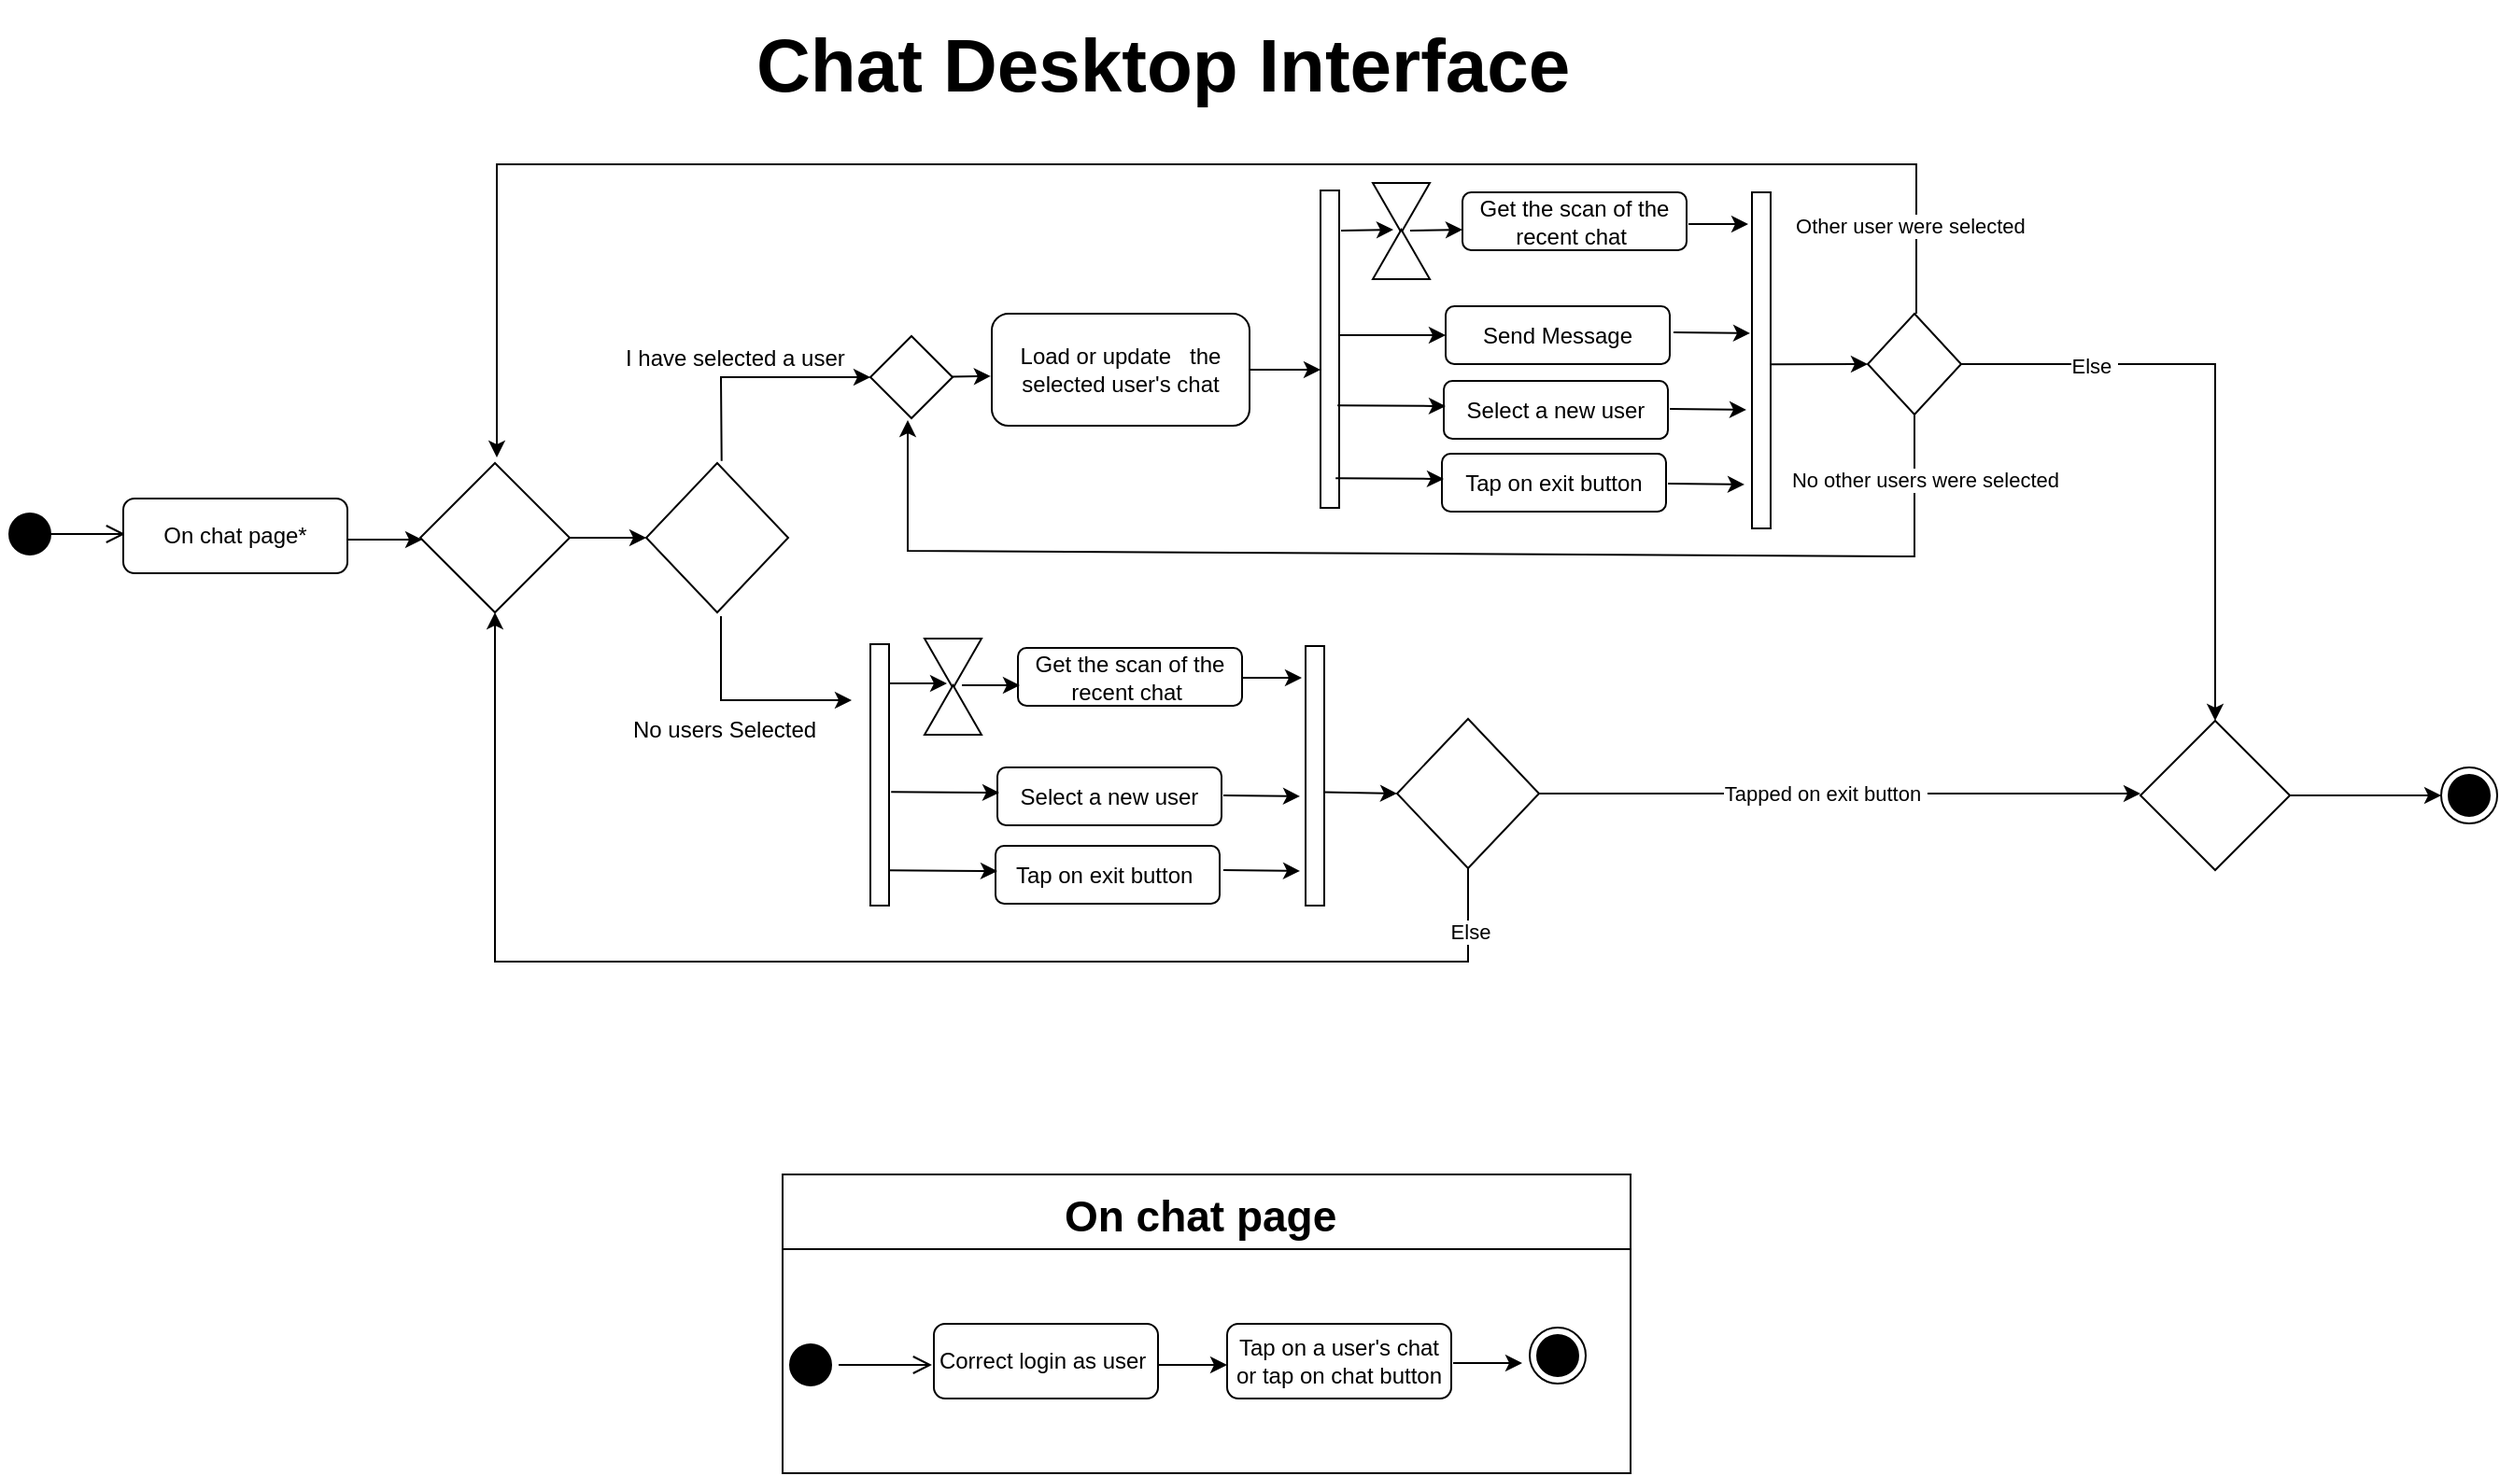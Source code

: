 <mxfile version="16.5.3" type="device"><diagram id="MX5RInLKPPg19xNyMhys" name="Page-1"><mxGraphModel dx="390" dy="199" grid="1" gridSize="10" guides="1" tooltips="1" connect="1" arrows="1" fold="1" page="1" pageScale="1" pageWidth="1654" pageHeight="1169" math="0" shadow="0"><root><mxCell id="0"/><mxCell id="1" parent="0"/><mxCell id="2vNUJ94y77a6gs8T_HCj-1" value="" style="ellipse;html=1;shape=startState;fillColor=#000000;strokeColor=#000000;" vertex="1" parent="1"><mxGeometry x="127" y="403" width="30" height="30" as="geometry"/></mxCell><mxCell id="2vNUJ94y77a6gs8T_HCj-2" value="" style="edgeStyle=orthogonalEdgeStyle;html=1;verticalAlign=bottom;endArrow=open;endSize=8;strokeColor=#000000;rounded=0;" edge="1" parent="1"><mxGeometry relative="1" as="geometry"><mxPoint x="193" y="418" as="targetPoint"/><mxPoint x="153" y="418" as="sourcePoint"/></mxGeometry></mxCell><mxCell id="2vNUJ94y77a6gs8T_HCj-4" value="Chat Desktop Interface " style="text;strokeColor=none;fillColor=none;align=left;verticalAlign=middle;spacingLeft=4;spacingRight=4;overflow=hidden;points=[[0,0.5],[1,0.5]];portConstraint=eastwest;rotatable=0;fontSize=40;fontStyle=1" vertex="1" parent="1"><mxGeometry x="525" y="132" width="667" height="60" as="geometry"/></mxCell><mxCell id="2vNUJ94y77a6gs8T_HCj-5" value="" style="rhombus;whiteSpace=wrap;html=1;strokeColor=#000000;" vertex="1" parent="1"><mxGeometry x="351" y="380" width="80" height="80" as="geometry"/></mxCell><mxCell id="2vNUJ94y77a6gs8T_HCj-6" value="On chat page*" style="rounded=1;whiteSpace=wrap;html=1;strokeColor=#000000;" vertex="1" parent="1"><mxGeometry x="192" y="399" width="120" height="40" as="geometry"/></mxCell><mxCell id="2vNUJ94y77a6gs8T_HCj-13" value="" style="rhombus;whiteSpace=wrap;html=1;strokeColor=#000000;" vertex="1" parent="1"><mxGeometry x="472" y="380" width="76" height="80" as="geometry"/></mxCell><mxCell id="2vNUJ94y77a6gs8T_HCj-17" value="" style="endArrow=classic;html=1;rounded=0;strokeColor=#000000;entryX=0;entryY=0.5;entryDx=0;entryDy=0;" edge="1" parent="1" source="2vNUJ94y77a6gs8T_HCj-5" target="2vNUJ94y77a6gs8T_HCj-13"><mxGeometry width="50" height="50" relative="1" as="geometry"><mxPoint x="362" y="447" as="sourcePoint"/><mxPoint x="412" y="397" as="targetPoint"/></mxGeometry></mxCell><mxCell id="2vNUJ94y77a6gs8T_HCj-18" value="" style="endArrow=classic;html=1;rounded=0;strokeColor=#000000;entryX=0;entryY=0.5;entryDx=0;entryDy=0;exitX=0.531;exitY=-0.014;exitDx=0;exitDy=0;exitPerimeter=0;" edge="1" parent="1" source="2vNUJ94y77a6gs8T_HCj-13" target="2vNUJ94y77a6gs8T_HCj-44"><mxGeometry width="50" height="50" relative="1" as="geometry"><mxPoint x="510" y="377" as="sourcePoint"/><mxPoint x="582" y="317" as="targetPoint"/><Array as="points"><mxPoint x="512" y="334"/></Array></mxGeometry></mxCell><mxCell id="2vNUJ94y77a6gs8T_HCj-22" value="I have selected a user " style="text;strokeColor=none;fillColor=none;align=left;verticalAlign=middle;spacingLeft=4;spacingRight=4;overflow=hidden;points=[[0,0.5],[1,0.5]];portConstraint=eastwest;rotatable=0;" vertex="1" parent="1"><mxGeometry x="455" y="308" width="136" height="30" as="geometry"/></mxCell><mxCell id="2vNUJ94y77a6gs8T_HCj-23" value="" style="html=1;points=[];perimeter=orthogonalPerimeter;strokeColor=#000000;" vertex="1" parent="1"><mxGeometry x="833" y="234" width="10" height="170" as="geometry"/></mxCell><mxCell id="2vNUJ94y77a6gs8T_HCj-24" value="Send Message" style="rounded=1;whiteSpace=wrap;html=1;strokeColor=#000000;" vertex="1" parent="1"><mxGeometry x="900" y="296" width="120" height="31" as="geometry"/></mxCell><mxCell id="2vNUJ94y77a6gs8T_HCj-25" value="" style="triangle;whiteSpace=wrap;html=1;strokeColor=#000000;rotation=90;" vertex="1" parent="1"><mxGeometry x="863" y="228" width="26.5" height="30.5" as="geometry"/></mxCell><mxCell id="2vNUJ94y77a6gs8T_HCj-26" value="" style="triangle;whiteSpace=wrap;html=1;strokeColor=#000000;rotation=-90;" vertex="1" parent="1"><mxGeometry x="863" y="253" width="26.5" height="30.5" as="geometry"/></mxCell><mxCell id="2vNUJ94y77a6gs8T_HCj-27" value="Get the scan of the recent chat&amp;nbsp;" style="rounded=1;whiteSpace=wrap;html=1;strokeColor=#000000;" vertex="1" parent="1"><mxGeometry x="909" y="235" width="120" height="31" as="geometry"/></mxCell><mxCell id="2vNUJ94y77a6gs8T_HCj-28" value="" style="html=1;points=[];perimeter=orthogonalPerimeter;strokeColor=#000000;" vertex="1" parent="1"><mxGeometry x="1064" y="235" width="10" height="180" as="geometry"/></mxCell><mxCell id="2vNUJ94y77a6gs8T_HCj-33" value="Select a new user" style="rounded=1;whiteSpace=wrap;html=1;strokeColor=#000000;" vertex="1" parent="1"><mxGeometry x="899" y="336" width="120" height="31" as="geometry"/></mxCell><mxCell id="2vNUJ94y77a6gs8T_HCj-34" value="Tap on exit button" style="rounded=1;whiteSpace=wrap;html=1;strokeColor=#000000;" vertex="1" parent="1"><mxGeometry x="898" y="375" width="120" height="31" as="geometry"/></mxCell><mxCell id="2vNUJ94y77a6gs8T_HCj-44" value="" style="rhombus;whiteSpace=wrap;html=1;strokeColor=#000000;" vertex="1" parent="1"><mxGeometry x="592" y="312" width="44" height="44" as="geometry"/></mxCell><mxCell id="2vNUJ94y77a6gs8T_HCj-46" value="" style="endArrow=classic;html=1;rounded=0;strokeColor=#000000;" edge="1" parent="1" source="2vNUJ94y77a6gs8T_HCj-52" target="2vNUJ94y77a6gs8T_HCj-23"><mxGeometry width="50" height="50" relative="1" as="geometry"><mxPoint x="807" y="333" as="sourcePoint"/><mxPoint x="844" y="325" as="targetPoint"/></mxGeometry></mxCell><mxCell id="2vNUJ94y77a6gs8T_HCj-52" value="Load or update&amp;nbsp; &amp;nbsp;the selected user's chat" style="rounded=1;whiteSpace=wrap;html=1;strokeColor=#000000;" vertex="1" parent="1"><mxGeometry x="657" y="300" width="138" height="60" as="geometry"/></mxCell><mxCell id="2vNUJ94y77a6gs8T_HCj-54" value="" style="rhombus;whiteSpace=wrap;html=1;strokeColor=#000000;" vertex="1" parent="1"><mxGeometry x="1126" y="300" width="50" height="54" as="geometry"/></mxCell><mxCell id="2vNUJ94y77a6gs8T_HCj-55" value="" style="endArrow=classic;html=1;rounded=0;strokeColor=#000000;entryX=0.5;entryY=0;entryDx=0;entryDy=0;" edge="1" parent="1" source="2vNUJ94y77a6gs8T_HCj-54" target="2vNUJ94y77a6gs8T_HCj-98"><mxGeometry width="50" height="50" relative="1" as="geometry"><mxPoint x="1172" y="357" as="sourcePoint"/><mxPoint x="1312" y="487" as="targetPoint"/><Array as="points"><mxPoint x="1312" y="327"/><mxPoint x="1312" y="427"/></Array></mxGeometry></mxCell><mxCell id="2vNUJ94y77a6gs8T_HCj-59" value="Else&amp;nbsp;" style="edgeLabel;html=1;align=center;verticalAlign=middle;resizable=0;points=[];" vertex="1" connectable="0" parent="2vNUJ94y77a6gs8T_HCj-55"><mxGeometry x="-0.19" y="1" relative="1" as="geometry"><mxPoint x="-62" y="2" as="offset"/></mxGeometry></mxCell><mxCell id="2vNUJ94y77a6gs8T_HCj-56" value="" style="endArrow=classic;html=1;rounded=0;strokeColor=#000000;exitX=0.5;exitY=1;exitDx=0;exitDy=0;" edge="1" parent="1" source="2vNUJ94y77a6gs8T_HCj-54"><mxGeometry width="50" height="50" relative="1" as="geometry"><mxPoint x="1156.003" y="353.996" as="sourcePoint"/><mxPoint x="612" y="357" as="targetPoint"/><Array as="points"><mxPoint x="1151" y="430"/><mxPoint x="612" y="427"/></Array></mxGeometry></mxCell><mxCell id="2vNUJ94y77a6gs8T_HCj-58" value="No other users were selected&amp;nbsp;" style="edgeLabel;html=1;align=center;verticalAlign=middle;resizable=0;points=[];" vertex="1" connectable="0" parent="2vNUJ94y77a6gs8T_HCj-56"><mxGeometry x="-0.143" y="-1" relative="1" as="geometry"><mxPoint x="224" y="-39" as="offset"/></mxGeometry></mxCell><mxCell id="2vNUJ94y77a6gs8T_HCj-60" value="" style="endArrow=classic;html=1;rounded=0;strokeColor=#000000;endFill=1;" edge="1" parent="1"><mxGeometry width="50" height="50" relative="1" as="geometry"><mxPoint x="1152" y="300" as="sourcePoint"/><mxPoint x="392" y="377" as="targetPoint"/><Array as="points"><mxPoint x="1152" y="220"/><mxPoint x="614" y="220"/><mxPoint x="392" y="220"/></Array></mxGeometry></mxCell><mxCell id="2vNUJ94y77a6gs8T_HCj-61" value="Other user were selected&amp;nbsp;" style="edgeLabel;html=1;align=center;verticalAlign=middle;resizable=0;points=[];" vertex="1" connectable="0" parent="2vNUJ94y77a6gs8T_HCj-60"><mxGeometry x="-0.905" y="2" relative="1" as="geometry"><mxPoint as="offset"/></mxGeometry></mxCell><mxCell id="2vNUJ94y77a6gs8T_HCj-62" value="" style="endArrow=classic;html=1;rounded=0;strokeColor=#000000;entryX=0;entryY=0.5;entryDx=0;entryDy=0;" edge="1" parent="1" source="2vNUJ94y77a6gs8T_HCj-23" target="2vNUJ94y77a6gs8T_HCj-24"><mxGeometry width="50" height="50" relative="1" as="geometry"><mxPoint x="842" y="347" as="sourcePoint"/><mxPoint x="892" y="297" as="targetPoint"/></mxGeometry></mxCell><mxCell id="2vNUJ94y77a6gs8T_HCj-63" value="" style="endArrow=classic;html=1;rounded=0;strokeColor=#000000;entryX=0;entryY=0.5;entryDx=0;entryDy=0;exitX=0.911;exitY=0.389;exitDx=0;exitDy=0;exitPerimeter=0;" edge="1" parent="1"><mxGeometry width="50" height="50" relative="1" as="geometry"><mxPoint x="842.11" y="349.13" as="sourcePoint"/><mxPoint x="900" y="349.5" as="targetPoint"/></mxGeometry></mxCell><mxCell id="2vNUJ94y77a6gs8T_HCj-64" value="" style="endArrow=classic;html=1;rounded=0;strokeColor=#000000;entryX=0;entryY=0.5;entryDx=0;entryDy=0;exitX=0.911;exitY=0.389;exitDx=0;exitDy=0;exitPerimeter=0;" edge="1" parent="1"><mxGeometry width="50" height="50" relative="1" as="geometry"><mxPoint x="841.11" y="388.13" as="sourcePoint"/><mxPoint x="899" y="388.5" as="targetPoint"/></mxGeometry></mxCell><mxCell id="2vNUJ94y77a6gs8T_HCj-65" value="" style="endArrow=classic;html=1;rounded=0;strokeColor=#000000;" edge="1" parent="1"><mxGeometry width="50" height="50" relative="1" as="geometry"><mxPoint x="844" y="255.5" as="sourcePoint"/><mxPoint x="872" y="255" as="targetPoint"/></mxGeometry></mxCell><mxCell id="2vNUJ94y77a6gs8T_HCj-66" value="" style="endArrow=classic;html=1;rounded=0;strokeColor=#000000;entryX=0;entryY=0.5;entryDx=0;entryDy=0;" edge="1" parent="1"><mxGeometry width="50" height="50" relative="1" as="geometry"><mxPoint x="1022" y="310" as="sourcePoint"/><mxPoint x="1063" y="310.5" as="targetPoint"/></mxGeometry></mxCell><mxCell id="2vNUJ94y77a6gs8T_HCj-67" value="" style="endArrow=classic;html=1;rounded=0;strokeColor=#000000;entryX=0;entryY=0.5;entryDx=0;entryDy=0;" edge="1" parent="1"><mxGeometry width="50" height="50" relative="1" as="geometry"><mxPoint x="1020.0" y="351" as="sourcePoint"/><mxPoint x="1061" y="351.5" as="targetPoint"/></mxGeometry></mxCell><mxCell id="2vNUJ94y77a6gs8T_HCj-68" value="" style="endArrow=classic;html=1;rounded=0;strokeColor=#000000;entryX=0;entryY=0.5;entryDx=0;entryDy=0;" edge="1" parent="1"><mxGeometry width="50" height="50" relative="1" as="geometry"><mxPoint x="1019.0" y="391" as="sourcePoint"/><mxPoint x="1060" y="391.5" as="targetPoint"/></mxGeometry></mxCell><mxCell id="2vNUJ94y77a6gs8T_HCj-69" value="" style="endArrow=classic;html=1;rounded=0;strokeColor=#000000;" edge="1" parent="1"><mxGeometry width="50" height="50" relative="1" as="geometry"><mxPoint x="1030.0" y="252" as="sourcePoint"/><mxPoint x="1062" y="252" as="targetPoint"/></mxGeometry></mxCell><mxCell id="2vNUJ94y77a6gs8T_HCj-71" value="" style="endArrow=classic;html=1;rounded=0;strokeColor=#000000;" edge="1" parent="1"><mxGeometry width="50" height="50" relative="1" as="geometry"><mxPoint x="512" y="462.0" as="sourcePoint"/><mxPoint x="582" y="507" as="targetPoint"/><Array as="points"><mxPoint x="512" y="507"/></Array></mxGeometry></mxCell><mxCell id="2vNUJ94y77a6gs8T_HCj-72" value="" style="endArrow=classic;html=1;rounded=0;fontSize=18;strokeColor=#000000;entryX=0.003;entryY=0.624;entryDx=0;entryDy=0;entryPerimeter=0;exitX=0.95;exitY=0.586;exitDx=0;exitDy=0;exitPerimeter=0;" edge="1" parent="1"><mxGeometry width="50" height="50" relative="1" as="geometry"><mxPoint x="635.8" y="333.784" as="sourcePoint"/><mxPoint x="656.438" y="333.44" as="targetPoint"/></mxGeometry></mxCell><mxCell id="2vNUJ94y77a6gs8T_HCj-74" value="No users Selected " style="text;strokeColor=none;fillColor=none;align=left;verticalAlign=middle;spacingLeft=4;spacingRight=4;overflow=hidden;points=[[0,0.5],[1,0.5]];portConstraint=eastwest;rotatable=0;" vertex="1" parent="1"><mxGeometry x="459" y="507" width="136" height="30" as="geometry"/></mxCell><mxCell id="2vNUJ94y77a6gs8T_HCj-75" value="" style="html=1;points=[];perimeter=orthogonalPerimeter;strokeColor=#000000;" vertex="1" parent="1"><mxGeometry x="592" y="477" width="10" height="140" as="geometry"/></mxCell><mxCell id="2vNUJ94y77a6gs8T_HCj-77" value="" style="triangle;whiteSpace=wrap;html=1;strokeColor=#000000;rotation=90;" vertex="1" parent="1"><mxGeometry x="623" y="472" width="26.5" height="30.5" as="geometry"/></mxCell><mxCell id="2vNUJ94y77a6gs8T_HCj-78" value="" style="triangle;whiteSpace=wrap;html=1;strokeColor=#000000;rotation=-90;" vertex="1" parent="1"><mxGeometry x="623" y="497" width="26.5" height="30.5" as="geometry"/></mxCell><mxCell id="2vNUJ94y77a6gs8T_HCj-80" value="" style="html=1;points=[];perimeter=orthogonalPerimeter;strokeColor=#000000;" vertex="1" parent="1"><mxGeometry x="825" y="478" width="10" height="139" as="geometry"/></mxCell><mxCell id="2vNUJ94y77a6gs8T_HCj-81" value="Select a new user" style="rounded=1;whiteSpace=wrap;html=1;strokeColor=#000000;" vertex="1" parent="1"><mxGeometry x="660" y="543" width="120" height="31" as="geometry"/></mxCell><mxCell id="2vNUJ94y77a6gs8T_HCj-82" value="Tap on exit button&amp;nbsp;" style="rounded=1;whiteSpace=wrap;html=1;strokeColor=#000000;" vertex="1" parent="1"><mxGeometry x="659" y="585" width="120" height="31" as="geometry"/></mxCell><mxCell id="2vNUJ94y77a6gs8T_HCj-84" value="" style="endArrow=classic;html=1;rounded=0;strokeColor=#000000;entryX=0;entryY=0.5;entryDx=0;entryDy=0;exitX=0.911;exitY=0.389;exitDx=0;exitDy=0;exitPerimeter=0;" edge="1" parent="1"><mxGeometry width="50" height="50" relative="1" as="geometry"><mxPoint x="603.11" y="556.13" as="sourcePoint"/><mxPoint x="661" y="556.5" as="targetPoint"/></mxGeometry></mxCell><mxCell id="2vNUJ94y77a6gs8T_HCj-85" value="" style="endArrow=classic;html=1;rounded=0;strokeColor=#000000;entryX=0;entryY=0.5;entryDx=0;entryDy=0;exitX=0.911;exitY=0.389;exitDx=0;exitDy=0;exitPerimeter=0;" edge="1" parent="1"><mxGeometry width="50" height="50" relative="1" as="geometry"><mxPoint x="602.11" y="598.13" as="sourcePoint"/><mxPoint x="660" y="598.5" as="targetPoint"/></mxGeometry></mxCell><mxCell id="2vNUJ94y77a6gs8T_HCj-86" value="" style="endArrow=classic;html=1;rounded=0;strokeColor=#000000;" edge="1" parent="1" source="2vNUJ94y77a6gs8T_HCj-75"><mxGeometry width="50" height="50" relative="1" as="geometry"><mxPoint x="605" y="498.5" as="sourcePoint"/><mxPoint x="633" y="498" as="targetPoint"/></mxGeometry></mxCell><mxCell id="2vNUJ94y77a6gs8T_HCj-88" value="" style="endArrow=classic;html=1;rounded=0;strokeColor=#000000;entryX=0;entryY=0.5;entryDx=0;entryDy=0;" edge="1" parent="1"><mxGeometry width="50" height="50" relative="1" as="geometry"><mxPoint x="781" y="558" as="sourcePoint"/><mxPoint x="822" y="558.5" as="targetPoint"/></mxGeometry></mxCell><mxCell id="2vNUJ94y77a6gs8T_HCj-89" value="" style="endArrow=classic;html=1;rounded=0;strokeColor=#000000;entryX=0;entryY=0.5;entryDx=0;entryDy=0;" edge="1" parent="1"><mxGeometry width="50" height="50" relative="1" as="geometry"><mxPoint x="781" y="598" as="sourcePoint"/><mxPoint x="822" y="598.5" as="targetPoint"/></mxGeometry></mxCell><mxCell id="2vNUJ94y77a6gs8T_HCj-90" value="" style="endArrow=classic;html=1;rounded=0;strokeColor=#000000;" edge="1" parent="1"><mxGeometry width="50" height="50" relative="1" as="geometry"><mxPoint x="791" y="495" as="sourcePoint"/><mxPoint x="823" y="495" as="targetPoint"/></mxGeometry></mxCell><mxCell id="2vNUJ94y77a6gs8T_HCj-92" value="" style="endArrow=classic;html=1;rounded=0;fontSize=18;strokeColor=#000000;entryX=0.5;entryY=1;entryDx=0;entryDy=0;" edge="1" parent="1" target="2vNUJ94y77a6gs8T_HCj-5"><mxGeometry width="50" height="50" relative="1" as="geometry"><mxPoint x="912" y="617" as="sourcePoint"/><mxPoint x="552" y="737" as="targetPoint"/><Array as="points"><mxPoint x="912" y="597"/><mxPoint x="912" y="647"/><mxPoint x="391" y="647"/></Array></mxGeometry></mxCell><mxCell id="2vNUJ94y77a6gs8T_HCj-93" value="Else&amp;nbsp;" style="edgeLabel;html=1;align=center;verticalAlign=middle;resizable=0;points=[];fontSize=11;" vertex="1" connectable="0" parent="2vNUJ94y77a6gs8T_HCj-92"><mxGeometry x="-0.002" y="1" relative="1" as="geometry"><mxPoint x="320" y="-91" as="offset"/></mxGeometry></mxCell><mxCell id="2vNUJ94y77a6gs8T_HCj-101" value="Else" style="edgeLabel;html=1;align=center;verticalAlign=middle;resizable=0;points=[];fontSize=11;" vertex="1" connectable="0" parent="2vNUJ94y77a6gs8T_HCj-92"><mxGeometry x="-0.862" y="1" relative="1" as="geometry"><mxPoint as="offset"/></mxGeometry></mxCell><mxCell id="2vNUJ94y77a6gs8T_HCj-94" value="" style="rhombus;whiteSpace=wrap;html=1;strokeColor=#000000;" vertex="1" parent="1"><mxGeometry x="874" y="517" width="76" height="80" as="geometry"/></mxCell><mxCell id="2vNUJ94y77a6gs8T_HCj-95" value="" style="endArrow=classic;html=1;rounded=0;fontSize=18;strokeColor=#000000;entryX=0;entryY=0.5;entryDx=0;entryDy=0;exitX=0.968;exitY=0.563;exitDx=0;exitDy=0;exitPerimeter=0;" edge="1" parent="1" source="2vNUJ94y77a6gs8T_HCj-80" target="2vNUJ94y77a6gs8T_HCj-94"><mxGeometry width="50" height="50" relative="1" as="geometry"><mxPoint x="842" y="557" as="sourcePoint"/><mxPoint x="882" y="547" as="targetPoint"/></mxGeometry></mxCell><mxCell id="2vNUJ94y77a6gs8T_HCj-96" value="" style="endArrow=classic;html=1;rounded=0;strokeColor=#000000;" edge="1" parent="1"><mxGeometry width="50" height="50" relative="1" as="geometry"><mxPoint x="950" y="557" as="sourcePoint"/><mxPoint x="1272" y="557" as="targetPoint"/><Array as="points"><mxPoint x="1086" y="557"/><mxPoint x="1112" y="557"/></Array></mxGeometry></mxCell><mxCell id="2vNUJ94y77a6gs8T_HCj-97" value="Tapped on exit button&amp;nbsp;" style="edgeLabel;html=1;align=center;verticalAlign=middle;resizable=0;points=[];" vertex="1" connectable="0" parent="2vNUJ94y77a6gs8T_HCj-96"><mxGeometry x="-0.19" y="1" relative="1" as="geometry"><mxPoint x="22" y="1" as="offset"/></mxGeometry></mxCell><mxCell id="2vNUJ94y77a6gs8T_HCj-98" value="" style="rhombus;whiteSpace=wrap;html=1;fontSize=18;strokeColor=#000000;" vertex="1" parent="1"><mxGeometry x="1272" y="518" width="80" height="80" as="geometry"/></mxCell><mxCell id="2vNUJ94y77a6gs8T_HCj-99" value="" style="ellipse;html=1;shape=endState;fillColor=#000000;strokeColor=#000000;fontSize=18;" vertex="1" parent="1"><mxGeometry x="1433" y="543" width="30" height="30" as="geometry"/></mxCell><mxCell id="2vNUJ94y77a6gs8T_HCj-100" value="" style="endArrow=classic;html=1;rounded=0;fontSize=18;strokeColor=#000000;entryX=0;entryY=0.5;entryDx=0;entryDy=0;exitX=1;exitY=0.5;exitDx=0;exitDy=0;" edge="1" parent="1" source="2vNUJ94y77a6gs8T_HCj-98" target="2vNUJ94y77a6gs8T_HCj-99"><mxGeometry width="50" height="50" relative="1" as="geometry"><mxPoint x="1352" y="597" as="sourcePoint"/><mxPoint x="1402" y="547" as="targetPoint"/></mxGeometry></mxCell><mxCell id="2vNUJ94y77a6gs8T_HCj-102" value="" style="endArrow=classic;html=1;rounded=0;fontSize=11;strokeColor=#000000;" edge="1" parent="1"><mxGeometry width="50" height="50" relative="1" as="geometry"><mxPoint x="312" y="421" as="sourcePoint"/><mxPoint x="352" y="421" as="targetPoint"/></mxGeometry></mxCell><mxCell id="2vNUJ94y77a6gs8T_HCj-105" value="" style="endArrow=classic;html=1;rounded=0;fontSize=40;strokeColor=#000000;entryX=0;entryY=0.5;entryDx=0;entryDy=0;exitX=0.989;exitY=0.512;exitDx=0;exitDy=0;exitPerimeter=0;" edge="1" parent="1" source="2vNUJ94y77a6gs8T_HCj-28" target="2vNUJ94y77a6gs8T_HCj-54"><mxGeometry width="50" height="50" relative="1" as="geometry"><mxPoint x="1102" y="370" as="sourcePoint"/><mxPoint x="1152" y="320" as="targetPoint"/></mxGeometry></mxCell><mxCell id="2vNUJ94y77a6gs8T_HCj-107" value="On chat page " style="swimlane;fontSize=23;strokeColor=#000000;startSize=40;" vertex="1" parent="1"><mxGeometry x="545" y="761" width="454" height="160" as="geometry"/></mxCell><mxCell id="2vNUJ94y77a6gs8T_HCj-108" value="Correct login as user&amp;nbsp;" style="rounded=1;whiteSpace=wrap;html=1;fontSize=12;strokeColor=#000000;" vertex="1" parent="2vNUJ94y77a6gs8T_HCj-107"><mxGeometry x="81" y="80" width="120" height="40" as="geometry"/></mxCell><mxCell id="2vNUJ94y77a6gs8T_HCj-110" value="" style="ellipse;html=1;shape=endState;fillColor=#000000;strokeColor=#000000;fontSize=12;labelBorderColor=#000000;labelBackgroundColor=none;" vertex="1" parent="2vNUJ94y77a6gs8T_HCj-107"><mxGeometry x="400" y="82" width="30" height="30" as="geometry"/></mxCell><mxCell id="2vNUJ94y77a6gs8T_HCj-111" value="" style="ellipse;html=1;shape=startState;fillColor=#000000;strokeColor=#000000;fontSize=12;" vertex="1" parent="2vNUJ94y77a6gs8T_HCj-107"><mxGeometry y="87" width="30" height="30" as="geometry"/></mxCell><mxCell id="2vNUJ94y77a6gs8T_HCj-112" value="" style="edgeStyle=orthogonalEdgeStyle;html=1;verticalAlign=bottom;endArrow=open;endSize=8;strokeColor=#000000;rounded=0;fontSize=12;" edge="1" source="2vNUJ94y77a6gs8T_HCj-111" parent="2vNUJ94y77a6gs8T_HCj-107"><mxGeometry relative="1" as="geometry"><mxPoint x="80" y="102" as="targetPoint"/></mxGeometry></mxCell><mxCell id="2vNUJ94y77a6gs8T_HCj-109" value="Tap on a user's chat or tap on chat button" style="rounded=1;whiteSpace=wrap;html=1;fontSize=12;strokeColor=#000000;" vertex="1" parent="1"><mxGeometry x="783" y="841" width="120" height="40" as="geometry"/></mxCell><mxCell id="2vNUJ94y77a6gs8T_HCj-113" value="" style="endArrow=classic;html=1;rounded=0;fontSize=12;strokeColor=#000000;exitX=1;exitY=0.5;exitDx=0;exitDy=0;entryX=0;entryY=0.5;entryDx=0;entryDy=0;" edge="1" parent="1"><mxGeometry width="50" height="50" relative="1" as="geometry"><mxPoint x="746" y="863.0" as="sourcePoint"/><mxPoint x="783" y="863.0" as="targetPoint"/></mxGeometry></mxCell><mxCell id="2vNUJ94y77a6gs8T_HCj-114" value="" style="endArrow=classic;html=1;rounded=0;fontSize=12;strokeColor=#000000;exitX=1;exitY=0.5;exitDx=0;exitDy=0;entryX=0;entryY=0.5;entryDx=0;entryDy=0;" edge="1" parent="1"><mxGeometry width="50" height="50" relative="1" as="geometry"><mxPoint x="904" y="862" as="sourcePoint"/><mxPoint x="941" y="862" as="targetPoint"/></mxGeometry></mxCell><mxCell id="2vNUJ94y77a6gs8T_HCj-115" value="Get the scan of the recent chat&amp;nbsp;" style="rounded=1;whiteSpace=wrap;html=1;strokeColor=#000000;" vertex="1" parent="1"><mxGeometry x="671" y="479" width="120" height="31" as="geometry"/></mxCell><mxCell id="2vNUJ94y77a6gs8T_HCj-116" value="" style="endArrow=classic;html=1;rounded=0;strokeColor=#000000;" edge="1" parent="1"><mxGeometry width="50" height="50" relative="1" as="geometry"><mxPoint x="641" y="499" as="sourcePoint"/><mxPoint x="672" y="499" as="targetPoint"/></mxGeometry></mxCell><mxCell id="2vNUJ94y77a6gs8T_HCj-117" value="" style="endArrow=classic;html=1;rounded=0;strokeColor=#000000;" edge="1" parent="1"><mxGeometry width="50" height="50" relative="1" as="geometry"><mxPoint x="881" y="255.5" as="sourcePoint"/><mxPoint x="909" y="255" as="targetPoint"/></mxGeometry></mxCell></root></mxGraphModel></diagram></mxfile>